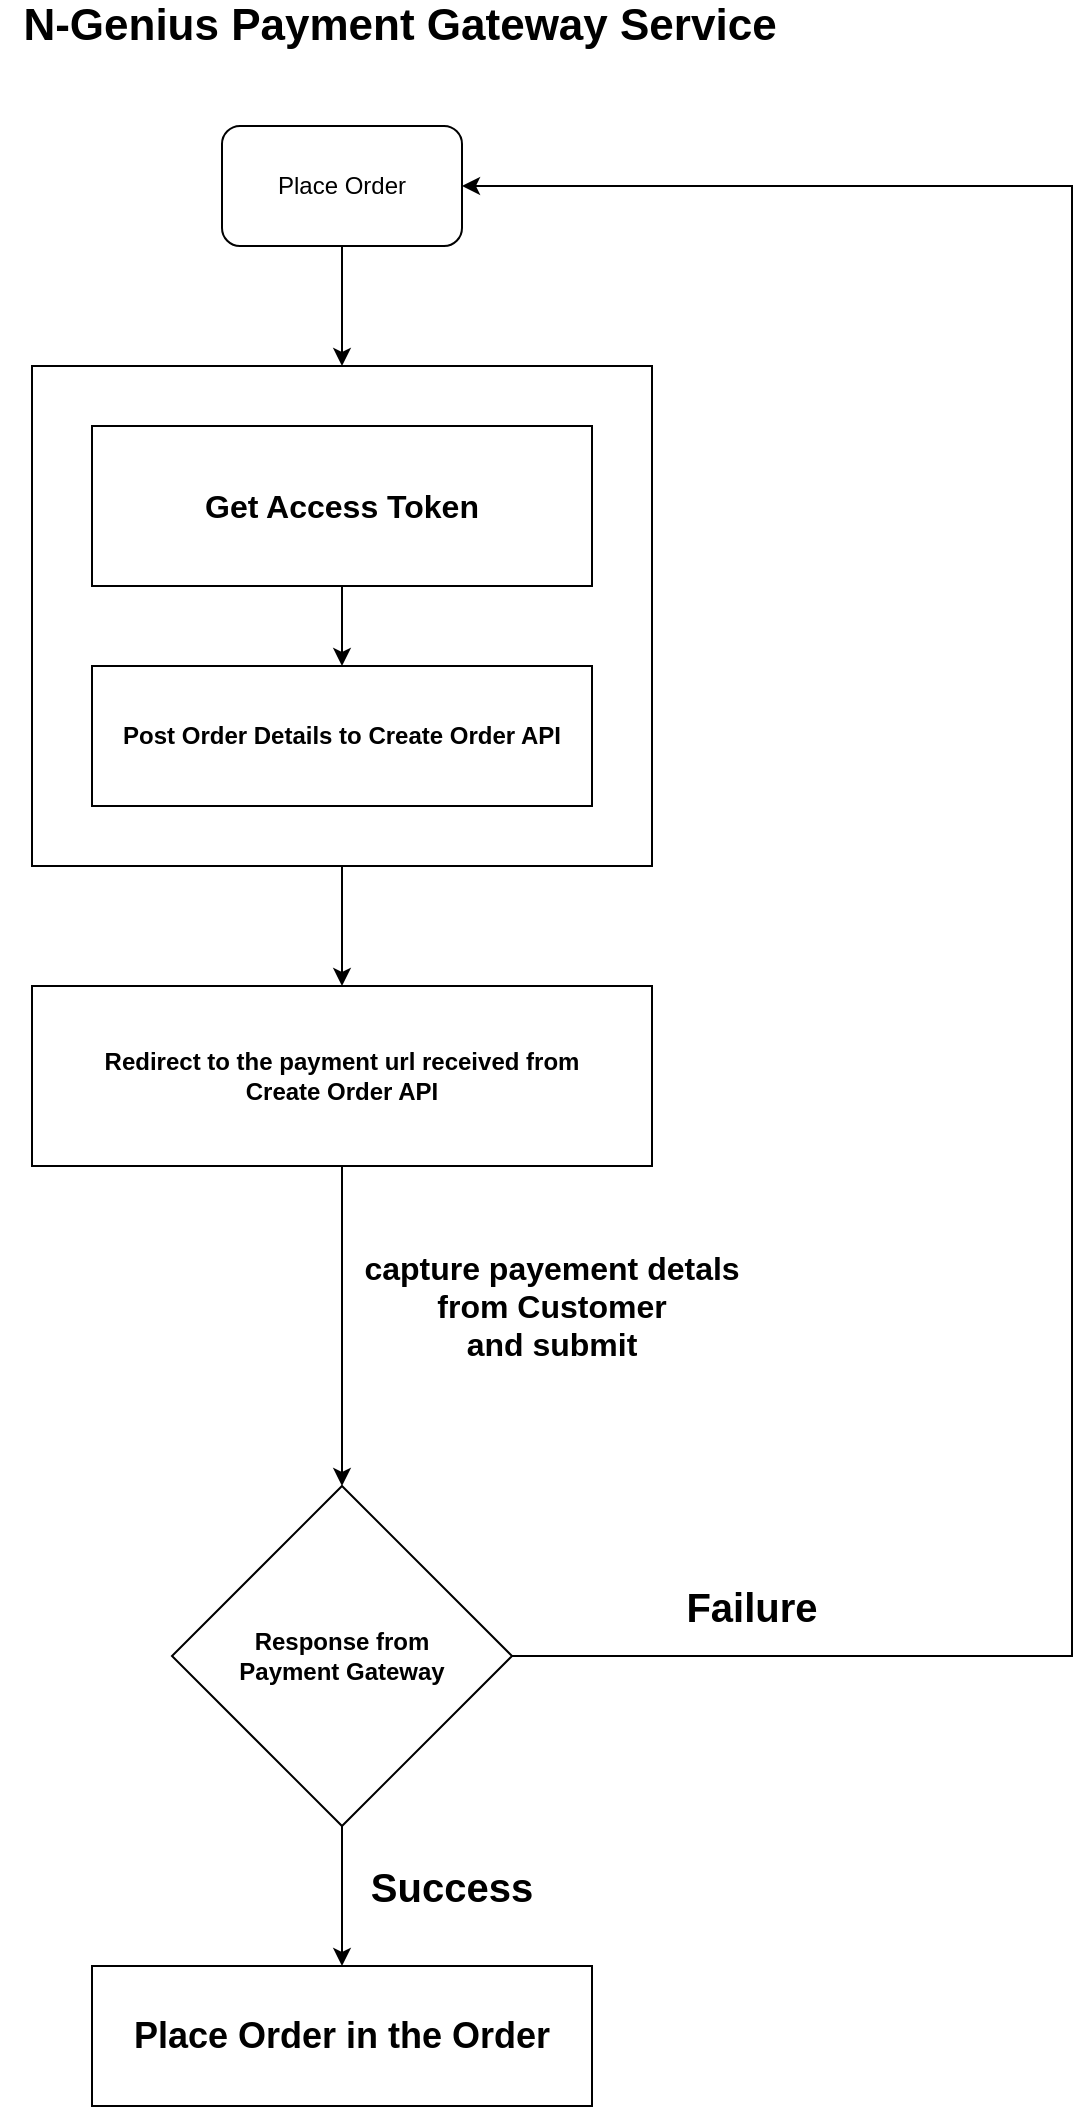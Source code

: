 <mxfile version="15.3.1" type="github">
  <diagram id="SryDiM5YWpMz4FTklo_S" name="Page-1">
    <mxGraphModel dx="2624" dy="1527" grid="1" gridSize="10" guides="1" tooltips="1" connect="1" arrows="1" fold="1" page="1" pageScale="1" pageWidth="827" pageHeight="1169" math="0" shadow="0">
      <root>
        <mxCell id="0" />
        <mxCell id="1" parent="0" />
        <mxCell id="Tb57GV2a2iVEQUIn0Gqh-1" value="&lt;font style=&quot;font-size: 22px&quot;&gt;&lt;b&gt;N-Genius Payment Gateway Service&lt;br&gt;&lt;/b&gt;&lt;/font&gt;" style="text;html=1;strokeColor=none;fillColor=none;align=center;verticalAlign=middle;whiteSpace=wrap;rounded=0;" vertex="1" parent="1">
          <mxGeometry x="214" y="30" width="400" height="20" as="geometry" />
        </mxCell>
        <mxCell id="Tb57GV2a2iVEQUIn0Gqh-9" value="" style="group" vertex="1" connectable="0" parent="1">
          <mxGeometry x="230" y="210" width="310" height="250" as="geometry" />
        </mxCell>
        <mxCell id="Tb57GV2a2iVEQUIn0Gqh-5" value="" style="rounded=0;whiteSpace=wrap;html=1;" vertex="1" parent="Tb57GV2a2iVEQUIn0Gqh-9">
          <mxGeometry width="310" height="250" as="geometry" />
        </mxCell>
        <mxCell id="Tb57GV2a2iVEQUIn0Gqh-2" value="&lt;font style=&quot;font-size: 16px&quot;&gt;&lt;b&gt;Get Access Token&lt;br&gt;&lt;/b&gt;&lt;/font&gt;" style="rounded=0;whiteSpace=wrap;html=1;" vertex="1" parent="Tb57GV2a2iVEQUIn0Gqh-9">
          <mxGeometry x="30" y="30" width="250" height="80" as="geometry" />
        </mxCell>
        <mxCell id="Tb57GV2a2iVEQUIn0Gqh-3" value="&lt;b&gt;Post Order Details to Create Order API&lt;br&gt;&lt;/b&gt;" style="rounded=0;whiteSpace=wrap;html=1;" vertex="1" parent="Tb57GV2a2iVEQUIn0Gqh-9">
          <mxGeometry x="30" y="150" width="250" height="70" as="geometry" />
        </mxCell>
        <mxCell id="Tb57GV2a2iVEQUIn0Gqh-8" style="edgeStyle=orthogonalEdgeStyle;rounded=0;orthogonalLoop=1;jettySize=auto;html=1;" edge="1" parent="Tb57GV2a2iVEQUIn0Gqh-9" source="Tb57GV2a2iVEQUIn0Gqh-2" target="Tb57GV2a2iVEQUIn0Gqh-3">
          <mxGeometry relative="1" as="geometry" />
        </mxCell>
        <mxCell id="Tb57GV2a2iVEQUIn0Gqh-20" style="edgeStyle=orthogonalEdgeStyle;rounded=0;orthogonalLoop=1;jettySize=auto;html=1;entryX=0.5;entryY=0;entryDx=0;entryDy=0;" edge="1" parent="1" source="Tb57GV2a2iVEQUIn0Gqh-11" target="Tb57GV2a2iVEQUIn0Gqh-14">
          <mxGeometry relative="1" as="geometry" />
        </mxCell>
        <mxCell id="Tb57GV2a2iVEQUIn0Gqh-11" value="&lt;div&gt;&lt;b&gt;Redirect to the payment url received from &lt;br&gt;&lt;/b&gt;&lt;/div&gt;&lt;div&gt;&lt;b&gt;Create Order API&lt;/b&gt;&lt;/div&gt;" style="rounded=0;whiteSpace=wrap;html=1;" vertex="1" parent="1">
          <mxGeometry x="230" y="520" width="310" height="90" as="geometry" />
        </mxCell>
        <mxCell id="Tb57GV2a2iVEQUIn0Gqh-12" style="edgeStyle=orthogonalEdgeStyle;rounded=0;orthogonalLoop=1;jettySize=auto;html=1;entryX=0.5;entryY=0;entryDx=0;entryDy=0;" edge="1" parent="1" source="Tb57GV2a2iVEQUIn0Gqh-5" target="Tb57GV2a2iVEQUIn0Gqh-11">
          <mxGeometry relative="1" as="geometry" />
        </mxCell>
        <mxCell id="Tb57GV2a2iVEQUIn0Gqh-22" style="edgeStyle=orthogonalEdgeStyle;rounded=0;orthogonalLoop=1;jettySize=auto;html=1;entryX=0.5;entryY=0;entryDx=0;entryDy=0;" edge="1" parent="1" source="Tb57GV2a2iVEQUIn0Gqh-14" target="Tb57GV2a2iVEQUIn0Gqh-21">
          <mxGeometry relative="1" as="geometry" />
        </mxCell>
        <mxCell id="Tb57GV2a2iVEQUIn0Gqh-27" style="edgeStyle=orthogonalEdgeStyle;rounded=0;orthogonalLoop=1;jettySize=auto;html=1;entryX=1;entryY=0.5;entryDx=0;entryDy=0;" edge="1" parent="1" source="Tb57GV2a2iVEQUIn0Gqh-14" target="Tb57GV2a2iVEQUIn0Gqh-25">
          <mxGeometry relative="1" as="geometry">
            <mxPoint x="730" y="120" as="targetPoint" />
            <Array as="points">
              <mxPoint x="750" y="855" />
              <mxPoint x="750" y="120" />
            </Array>
          </mxGeometry>
        </mxCell>
        <mxCell id="Tb57GV2a2iVEQUIn0Gqh-14" value="&lt;div&gt;&lt;b&gt;Response from &lt;br&gt;&lt;/b&gt;&lt;/div&gt;&lt;div&gt;&lt;b&gt;Payment Gateway&lt;br&gt;&lt;/b&gt;&lt;/div&gt;" style="rhombus;whiteSpace=wrap;html=1;" vertex="1" parent="1">
          <mxGeometry x="300" y="770" width="170" height="170" as="geometry" />
        </mxCell>
        <mxCell id="Tb57GV2a2iVEQUIn0Gqh-17" value="&lt;font style=&quot;font-size: 16px&quot;&gt;&lt;b&gt;&lt;font style=&quot;font-size: 16px&quot;&gt;capture payement detals from Customer &lt;br&gt;&lt;/font&gt;and submit&lt;br&gt;&lt;/b&gt;&lt;/font&gt;" style="text;html=1;strokeColor=none;fillColor=none;align=center;verticalAlign=middle;whiteSpace=wrap;rounded=0;" vertex="1" parent="1">
          <mxGeometry x="390" y="670" width="200" height="20" as="geometry" />
        </mxCell>
        <mxCell id="Tb57GV2a2iVEQUIn0Gqh-21" value="&lt;font style=&quot;font-size: 18px&quot;&gt;&lt;b&gt;Place Order in the Order&lt;br&gt;&lt;/b&gt;&lt;/font&gt;" style="rounded=0;whiteSpace=wrap;html=1;" vertex="1" parent="1">
          <mxGeometry x="260" y="1010" width="250" height="70" as="geometry" />
        </mxCell>
        <mxCell id="Tb57GV2a2iVEQUIn0Gqh-23" value="&lt;font style=&quot;font-size: 20px&quot;&gt;&lt;b&gt;Success&lt;/b&gt;&lt;/font&gt;" style="text;html=1;strokeColor=none;fillColor=none;align=center;verticalAlign=middle;whiteSpace=wrap;rounded=0;" vertex="1" parent="1">
          <mxGeometry x="340" y="960" width="200" height="20" as="geometry" />
        </mxCell>
        <mxCell id="Tb57GV2a2iVEQUIn0Gqh-26" style="edgeStyle=orthogonalEdgeStyle;rounded=0;orthogonalLoop=1;jettySize=auto;html=1;entryX=0.5;entryY=0;entryDx=0;entryDy=0;" edge="1" parent="1" source="Tb57GV2a2iVEQUIn0Gqh-25" target="Tb57GV2a2iVEQUIn0Gqh-5">
          <mxGeometry relative="1" as="geometry" />
        </mxCell>
        <mxCell id="Tb57GV2a2iVEQUIn0Gqh-25" value="Place Order" style="rounded=1;whiteSpace=wrap;html=1;" vertex="1" parent="1">
          <mxGeometry x="325" y="89.997" width="120" height="60" as="geometry" />
        </mxCell>
        <mxCell id="Tb57GV2a2iVEQUIn0Gqh-28" value="&lt;font style=&quot;font-size: 20px&quot;&gt;&lt;b&gt;Failure&lt;/b&gt;&lt;/font&gt;" style="text;html=1;strokeColor=none;fillColor=none;align=center;verticalAlign=middle;whiteSpace=wrap;rounded=0;" vertex="1" parent="1">
          <mxGeometry x="490" y="820" width="200" height="20" as="geometry" />
        </mxCell>
      </root>
    </mxGraphModel>
  </diagram>
</mxfile>
